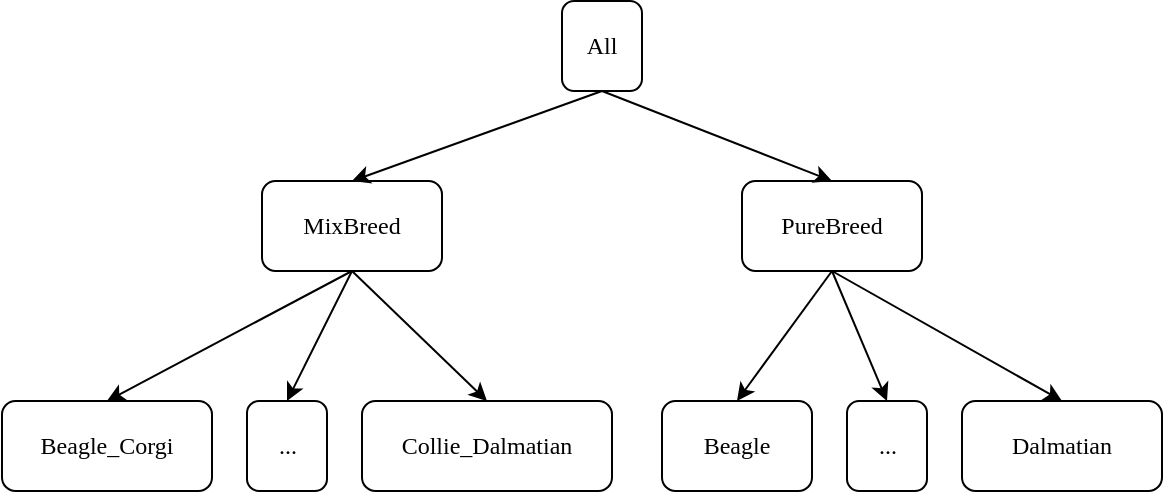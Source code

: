 <mxfile version="10.6.6" type="device"><diagram name="Page-1" id="10a91c8b-09ff-31b1-d368-03940ed4cc9e"><mxGraphModel dx="841" dy="1165" grid="1" gridSize="10" guides="1" tooltips="1" connect="1" arrows="1" fold="1" page="1" pageScale="1" pageWidth="400" pageHeight="400" background="#ffffff" math="0" shadow="0"><root><mxCell id="0"/><mxCell id="1" parent="0"/><mxCell id="zqjU6Is-Ee5SVb4OP-bb-25" style="edgeStyle=none;rounded=0;orthogonalLoop=1;jettySize=auto;html=0;exitX=0.5;exitY=1;exitDx=0;exitDy=0;entryX=0.5;entryY=0;entryDx=0;entryDy=0;endArrow=classic;endFill=1;fontColor=none;shadow=0;" edge="1" parent="1" source="62893188c0fa7362-12" target="zqjU6Is-Ee5SVb4OP-bb-11"><mxGeometry relative="1" as="geometry"/></mxCell><mxCell id="zqjU6Is-Ee5SVb4OP-bb-26" style="edgeStyle=none;rounded=0;orthogonalLoop=1;jettySize=auto;html=0;exitX=0.5;exitY=1;exitDx=0;exitDy=0;entryX=0.5;entryY=0;entryDx=0;entryDy=0;endArrow=classic;endFill=1;fontColor=none;shadow=0;" edge="1" parent="1" source="62893188c0fa7362-12" target="zqjU6Is-Ee5SVb4OP-bb-13"><mxGeometry relative="1" as="geometry"/></mxCell><mxCell id="zqjU6Is-Ee5SVb4OP-bb-27" style="edgeStyle=none;rounded=0;orthogonalLoop=1;jettySize=auto;html=0;exitX=0.5;exitY=1;exitDx=0;exitDy=0;entryX=0.5;entryY=0;entryDx=0;entryDy=0;endArrow=classic;endFill=1;fontColor=none;shadow=0;" edge="1" parent="1" source="62893188c0fa7362-12" target="zqjU6Is-Ee5SVb4OP-bb-12"><mxGeometry relative="1" as="geometry"/></mxCell><mxCell id="62893188c0fa7362-12" value="MixBreed" style="whiteSpace=wrap;html=1;rounded=1;shadow=0;labelBackgroundColor=none;strokeColor=#000000;strokeWidth=1;fillColor=#ffffff;fontFamily=Verdana;fontSize=12;fontColor=#000000;align=center;glass=0;" parent="1" vertex="1"><mxGeometry x="230" y="152.5" width="90" height="45" as="geometry"/></mxCell><mxCell id="zqjU6Is-Ee5SVb4OP-bb-28" style="edgeStyle=none;rounded=0;orthogonalLoop=1;jettySize=auto;html=0;exitX=0.5;exitY=1;exitDx=0;exitDy=0;entryX=0.5;entryY=0;entryDx=0;entryDy=0;endArrow=classic;endFill=1;fontColor=none;shadow=0;" edge="1" parent="1" source="zqjU6Is-Ee5SVb4OP-bb-6" target="zqjU6Is-Ee5SVb4OP-bb-18"><mxGeometry relative="1" as="geometry"/></mxCell><mxCell id="zqjU6Is-Ee5SVb4OP-bb-29" style="edgeStyle=none;rounded=0;orthogonalLoop=1;jettySize=auto;html=0;exitX=0.5;exitY=1;exitDx=0;exitDy=0;entryX=0.5;entryY=0;entryDx=0;entryDy=0;endArrow=classic;endFill=1;fontColor=none;shadow=0;" edge="1" parent="1" source="zqjU6Is-Ee5SVb4OP-bb-6" target="zqjU6Is-Ee5SVb4OP-bb-20"><mxGeometry relative="1" as="geometry"/></mxCell><mxCell id="zqjU6Is-Ee5SVb4OP-bb-30" style="edgeStyle=none;rounded=0;orthogonalLoop=1;jettySize=auto;html=0;exitX=0.5;exitY=1;exitDx=0;exitDy=0;entryX=0.5;entryY=0;entryDx=0;entryDy=0;endArrow=classic;endFill=1;fontColor=none;shadow=0;" edge="1" parent="1" source="zqjU6Is-Ee5SVb4OP-bb-6" target="zqjU6Is-Ee5SVb4OP-bb-19"><mxGeometry relative="1" as="geometry"/></mxCell><mxCell id="zqjU6Is-Ee5SVb4OP-bb-6" value="PureBreed" style="whiteSpace=wrap;html=1;rounded=1;shadow=0;labelBackgroundColor=none;strokeColor=#000000;strokeWidth=1;fillColor=#ffffff;fontFamily=Verdana;fontSize=12;fontColor=#000000;align=center;" vertex="1" parent="1"><mxGeometry x="470" y="152.5" width="90" height="45" as="geometry"/></mxCell><mxCell id="zqjU6Is-Ee5SVb4OP-bb-11" value="Beagle_Corgi" style="whiteSpace=wrap;html=1;rounded=1;shadow=0;labelBackgroundColor=none;strokeColor=#000000;strokeWidth=1;fillColor=#ffffff;fontFamily=Verdana;fontSize=12;fontColor=#000000;align=center;" vertex="1" parent="1"><mxGeometry x="100" y="262.5" width="105" height="45" as="geometry"/></mxCell><mxCell id="zqjU6Is-Ee5SVb4OP-bb-12" value="Collie_Dalmatian" style="whiteSpace=wrap;html=1;rounded=1;shadow=0;labelBackgroundColor=none;strokeColor=#000000;strokeWidth=1;fillColor=#ffffff;fontFamily=Verdana;fontSize=12;fontColor=#000000;align=center;" vertex="1" parent="1"><mxGeometry x="280" y="262.5" width="125" height="45" as="geometry"/></mxCell><mxCell id="zqjU6Is-Ee5SVb4OP-bb-13" value="..." style="whiteSpace=wrap;html=1;rounded=1;shadow=0;labelBackgroundColor=none;strokeColor=#000000;strokeWidth=1;fillColor=#ffffff;fontFamily=Verdana;fontSize=12;fontColor=#000000;align=center;" vertex="1" parent="1"><mxGeometry x="222.5" y="262.5" width="40" height="45" as="geometry"/></mxCell><mxCell id="zqjU6Is-Ee5SVb4OP-bb-18" value="Beagle" style="whiteSpace=wrap;html=1;rounded=1;shadow=0;labelBackgroundColor=none;strokeColor=#000000;strokeWidth=1;fillColor=#ffffff;fontFamily=Verdana;fontSize=12;fontColor=#000000;align=center;" vertex="1" parent="1"><mxGeometry x="430" y="262.5" width="75" height="45" as="geometry"/></mxCell><mxCell id="zqjU6Is-Ee5SVb4OP-bb-19" value="Dalmatian" style="whiteSpace=wrap;html=1;rounded=1;shadow=0;labelBackgroundColor=none;strokeColor=#000000;strokeWidth=1;fillColor=#ffffff;fontFamily=Verdana;fontSize=12;fontColor=#000000;align=center;" vertex="1" parent="1"><mxGeometry x="580" y="262.5" width="100" height="45" as="geometry"/></mxCell><mxCell id="zqjU6Is-Ee5SVb4OP-bb-20" value="..." style="whiteSpace=wrap;html=1;rounded=1;shadow=0;labelBackgroundColor=none;strokeColor=#000000;strokeWidth=1;fillColor=#ffffff;fontFamily=Verdana;fontSize=12;fontColor=#000000;align=center;" vertex="1" parent="1"><mxGeometry x="522.5" y="262.5" width="40" height="45" as="geometry"/></mxCell><mxCell id="zqjU6Is-Ee5SVb4OP-bb-23" style="edgeStyle=none;rounded=0;orthogonalLoop=1;jettySize=auto;html=0;exitX=0.5;exitY=1;exitDx=0;exitDy=0;entryX=0.5;entryY=0;entryDx=0;entryDy=0;endArrow=classic;endFill=1;fontColor=none;shadow=0;" edge="1" parent="1" source="zqjU6Is-Ee5SVb4OP-bb-21" target="62893188c0fa7362-12"><mxGeometry relative="1" as="geometry"/></mxCell><mxCell id="zqjU6Is-Ee5SVb4OP-bb-24" style="edgeStyle=none;rounded=0;orthogonalLoop=1;jettySize=auto;html=0;exitX=0.5;exitY=1;exitDx=0;exitDy=0;entryX=0.5;entryY=0;entryDx=0;entryDy=0;endArrow=classic;endFill=1;fontColor=none;shadow=0;" edge="1" parent="1" source="zqjU6Is-Ee5SVb4OP-bb-21" target="zqjU6Is-Ee5SVb4OP-bb-6"><mxGeometry relative="1" as="geometry"/></mxCell><mxCell id="zqjU6Is-Ee5SVb4OP-bb-21" value="All" style="whiteSpace=wrap;html=1;rounded=1;shadow=0;labelBackgroundColor=none;strokeColor=#000000;strokeWidth=1;fillColor=#ffffff;fontFamily=Verdana;fontSize=12;fontColor=#000000;align=center;" vertex="1" parent="1"><mxGeometry x="380" y="62.5" width="40" height="45" as="geometry"/></mxCell></root></mxGraphModel></diagram></mxfile>